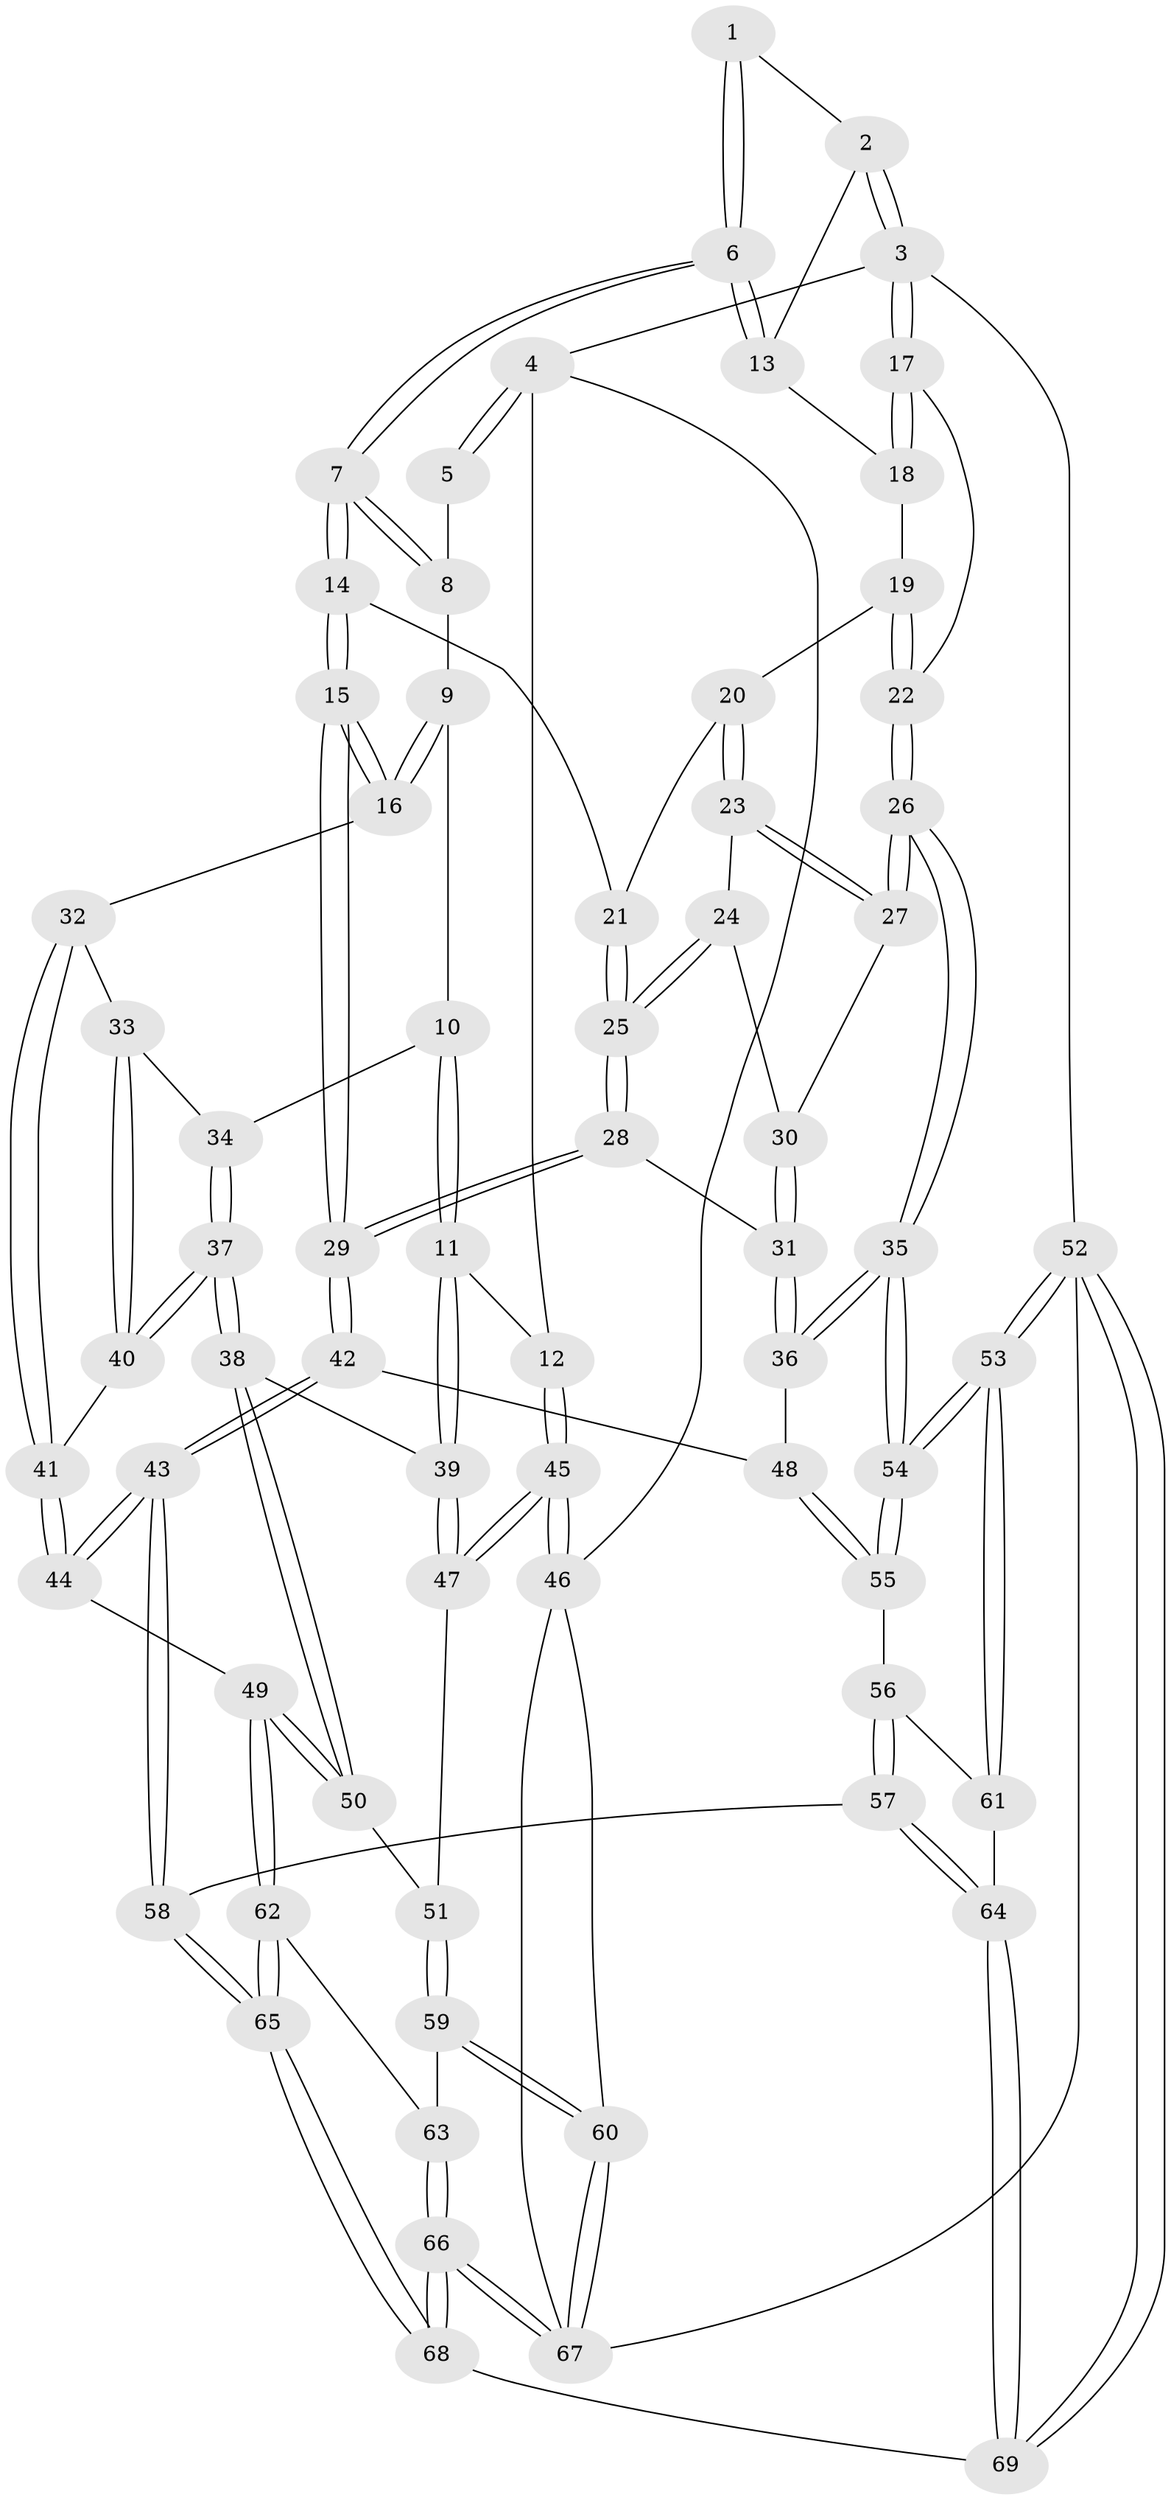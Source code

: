// Generated by graph-tools (version 1.1) at 2025/11/02/27/25 16:11:56]
// undirected, 69 vertices, 169 edges
graph export_dot {
graph [start="1"]
  node [color=gray90,style=filled];
  1 [pos="+0.8891161603066318+0"];
  2 [pos="+1+0"];
  3 [pos="+1+0"];
  4 [pos="+0+0"];
  5 [pos="+0.5752084697568342+0"];
  6 [pos="+0.8069192394636066+0.2297189723809701"];
  7 [pos="+0.798940040642095+0.23228347733275487"];
  8 [pos="+0.5885503004109178+0.016718615806867104"];
  9 [pos="+0.4992297587447794+0.16067292507394676"];
  10 [pos="+0.19768331645282558+0.22765249586928557"];
  11 [pos="+0+0.09801689357376783"];
  12 [pos="+0+0.0559742432563718"];
  13 [pos="+0.8599797152833928+0.23232931187230968"];
  14 [pos="+0.7657753651893737+0.27788529192137545"];
  15 [pos="+0.6664404651653036+0.38785269566967856"];
  16 [pos="+0.5946969366505187+0.36863804371373854"];
  17 [pos="+1+0.24387910764007006"];
  18 [pos="+0.8829469649184124+0.24108013251878704"];
  19 [pos="+0.9396528065319667+0.3821522338540113"];
  20 [pos="+0.9361195385458985+0.39943994526870424"];
  21 [pos="+0.8792133490903831+0.42097234034412173"];
  22 [pos="+1+0.4407227133492576"];
  23 [pos="+0.9370150513858173+0.4065574781890748"];
  24 [pos="+0.927358942543737+0.4387526510862891"];
  25 [pos="+0.869115071262273+0.4788237849646245"];
  26 [pos="+1+0.5561145972469622"];
  27 [pos="+1+0.4632508082407116"];
  28 [pos="+0.8424059236181719+0.5179202084740357"];
  29 [pos="+0.722363794874009+0.577030028804502"];
  30 [pos="+0.9456219460418277+0.46686793767560775"];
  31 [pos="+0.9242219905910143+0.5159131308606216"];
  32 [pos="+0.5840083314987182+0.3715578258853173"];
  33 [pos="+0.3226714360605209+0.35303077023727125"];
  34 [pos="+0.2976186906337375+0.33982493623963567"];
  35 [pos="+1+0.6135806180628653"];
  36 [pos="+1+0.6018704154745027"];
  37 [pos="+0.2584457622232811+0.5792534606583885"];
  38 [pos="+0.25714021317856206+0.5812640191208265"];
  39 [pos="+0.1571744795715384+0.5354380018338424"];
  40 [pos="+0.40940034283166676+0.5241153119186254"];
  41 [pos="+0.43749648708827044+0.541983700231825"];
  42 [pos="+0.7199062909813365+0.6014289406762968"];
  43 [pos="+0.6564971258427682+0.7007134986481636"];
  44 [pos="+0.47938787927937165+0.6517732143794324"];
  45 [pos="+0+0.6839149508187113"];
  46 [pos="+0+0.7651171944471562"];
  47 [pos="+0.03107455878286094+0.7003557455457307"];
  48 [pos="+0.833113235485779+0.634355731997949"];
  49 [pos="+0.30117408055159006+0.7344077774138885"];
  50 [pos="+0.2709604801861243+0.7149306503274593"];
  51 [pos="+0.11660049390495997+0.7349112926200475"];
  52 [pos="+1+1"];
  53 [pos="+1+1"];
  54 [pos="+1+0.6713627437512353"];
  55 [pos="+0.948448249673177+0.760420381951926"];
  56 [pos="+0.9161455254690858+0.8006228026811805"];
  57 [pos="+0.714309169636582+0.8387024727251998"];
  58 [pos="+0.6638087485498242+0.7751632250951361"];
  59 [pos="+0.12522274026777921+0.8827944578595713"];
  60 [pos="+0.10584303575647683+0.9178793025868706"];
  61 [pos="+0.9358807406376696+0.8438449183139921"];
  62 [pos="+0.323789289093474+0.8297903083973489"];
  63 [pos="+0.2317214852077326+0.8907072559880581"];
  64 [pos="+0.7988288964927412+1"];
  65 [pos="+0.42121216009674856+0.9506743778995823"];
  66 [pos="+0.07054786247286042+1"];
  67 [pos="+0.06329983651696129+1"];
  68 [pos="+0.3979838558212749+1"];
  69 [pos="+0.8283882058298899+1"];
  1 -- 2;
  1 -- 6;
  1 -- 6;
  2 -- 3;
  2 -- 3;
  2 -- 13;
  3 -- 4;
  3 -- 17;
  3 -- 17;
  3 -- 52;
  4 -- 5;
  4 -- 5;
  4 -- 12;
  4 -- 46;
  5 -- 8;
  6 -- 7;
  6 -- 7;
  6 -- 13;
  6 -- 13;
  7 -- 8;
  7 -- 8;
  7 -- 14;
  7 -- 14;
  8 -- 9;
  9 -- 10;
  9 -- 16;
  9 -- 16;
  10 -- 11;
  10 -- 11;
  10 -- 34;
  11 -- 12;
  11 -- 39;
  11 -- 39;
  12 -- 45;
  12 -- 45;
  13 -- 18;
  14 -- 15;
  14 -- 15;
  14 -- 21;
  15 -- 16;
  15 -- 16;
  15 -- 29;
  15 -- 29;
  16 -- 32;
  17 -- 18;
  17 -- 18;
  17 -- 22;
  18 -- 19;
  19 -- 20;
  19 -- 22;
  19 -- 22;
  20 -- 21;
  20 -- 23;
  20 -- 23;
  21 -- 25;
  21 -- 25;
  22 -- 26;
  22 -- 26;
  23 -- 24;
  23 -- 27;
  23 -- 27;
  24 -- 25;
  24 -- 25;
  24 -- 30;
  25 -- 28;
  25 -- 28;
  26 -- 27;
  26 -- 27;
  26 -- 35;
  26 -- 35;
  27 -- 30;
  28 -- 29;
  28 -- 29;
  28 -- 31;
  29 -- 42;
  29 -- 42;
  30 -- 31;
  30 -- 31;
  31 -- 36;
  31 -- 36;
  32 -- 33;
  32 -- 41;
  32 -- 41;
  33 -- 34;
  33 -- 40;
  33 -- 40;
  34 -- 37;
  34 -- 37;
  35 -- 36;
  35 -- 36;
  35 -- 54;
  35 -- 54;
  36 -- 48;
  37 -- 38;
  37 -- 38;
  37 -- 40;
  37 -- 40;
  38 -- 39;
  38 -- 50;
  38 -- 50;
  39 -- 47;
  39 -- 47;
  40 -- 41;
  41 -- 44;
  41 -- 44;
  42 -- 43;
  42 -- 43;
  42 -- 48;
  43 -- 44;
  43 -- 44;
  43 -- 58;
  43 -- 58;
  44 -- 49;
  45 -- 46;
  45 -- 46;
  45 -- 47;
  45 -- 47;
  46 -- 60;
  46 -- 67;
  47 -- 51;
  48 -- 55;
  48 -- 55;
  49 -- 50;
  49 -- 50;
  49 -- 62;
  49 -- 62;
  50 -- 51;
  51 -- 59;
  51 -- 59;
  52 -- 53;
  52 -- 53;
  52 -- 69;
  52 -- 69;
  52 -- 67;
  53 -- 54;
  53 -- 54;
  53 -- 61;
  53 -- 61;
  54 -- 55;
  54 -- 55;
  55 -- 56;
  56 -- 57;
  56 -- 57;
  56 -- 61;
  57 -- 58;
  57 -- 64;
  57 -- 64;
  58 -- 65;
  58 -- 65;
  59 -- 60;
  59 -- 60;
  59 -- 63;
  60 -- 67;
  60 -- 67;
  61 -- 64;
  62 -- 63;
  62 -- 65;
  62 -- 65;
  63 -- 66;
  63 -- 66;
  64 -- 69;
  64 -- 69;
  65 -- 68;
  65 -- 68;
  66 -- 67;
  66 -- 67;
  66 -- 68;
  66 -- 68;
  68 -- 69;
}
